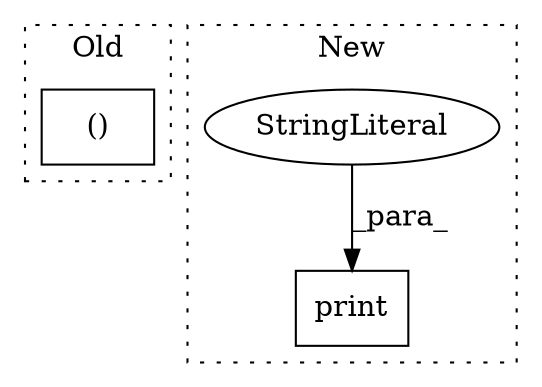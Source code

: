 digraph G {
subgraph cluster0 {
1 [label="()" a="106" s="3323" l="122" shape="box"];
label = "Old";
style="dotted";
}
subgraph cluster1 {
2 [label="print" a="32" s="3699,3746" l="6,1" shape="box"];
3 [label="StringLiteral" a="45" s="3705" l="14" shape="ellipse"];
label = "New";
style="dotted";
}
3 -> 2 [label="_para_"];
}